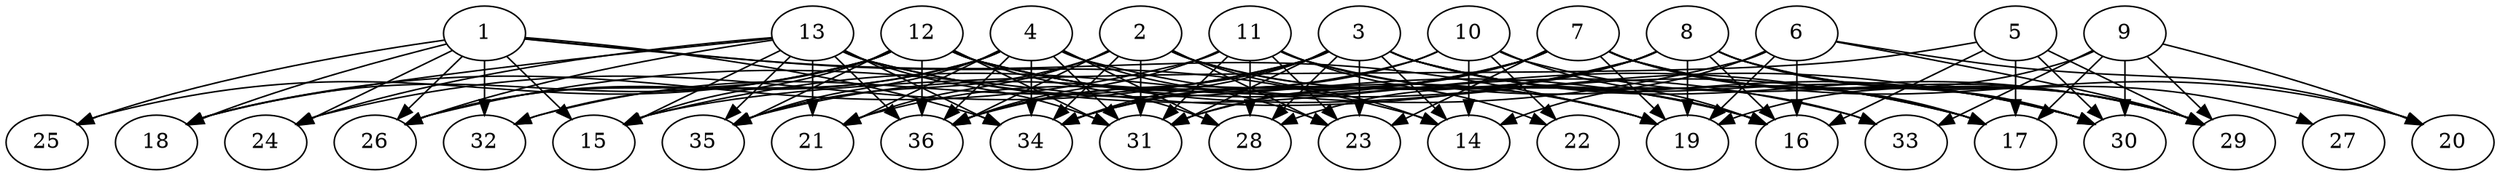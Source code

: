 // DAG (tier=3-complex, mode=compute, n=36, ccr=0.498, fat=0.793, density=0.608, regular=0.269, jump=0.298, mindata=1048576, maxdata=16777216)
// DAG automatically generated by daggen at Sun Aug 24 16:33:34 2025
// /home/ermia/Project/Environments/daggen/bin/daggen --dot --ccr 0.498 --fat 0.793 --regular 0.269 --density 0.608 --jump 0.298 --mindata 1048576 --maxdata 16777216 -n 36 
digraph G {
  1 [size="256150469139541000192", alpha="0.15", expect_size="128075234569770500096"]
  1 -> 14 [size ="322666162552832"]
  1 -> 15 [size ="322666162552832"]
  1 -> 18 [size ="322666162552832"]
  1 -> 19 [size ="322666162552832"]
  1 -> 24 [size ="322666162552832"]
  1 -> 25 [size ="322666162552832"]
  1 -> 26 [size ="322666162552832"]
  1 -> 32 [size ="322666162552832"]
  1 -> 34 [size ="322666162552832"]
  2 [size="1541496942274526838784", alpha="0.05", expect_size="770748471137263419392"]
  2 -> 14 [size ="1067542315532288"]
  2 -> 16 [size ="1067542315532288"]
  2 -> 19 [size ="1067542315532288"]
  2 -> 21 [size ="1067542315532288"]
  2 -> 23 [size ="1067542315532288"]
  2 -> 31 [size ="1067542315532288"]
  2 -> 34 [size ="1067542315532288"]
  2 -> 35 [size ="1067542315532288"]
  2 -> 36 [size ="1067542315532288"]
  3 [size="155729208135947124736", alpha="0.19", expect_size="77864604067973562368"]
  3 -> 14 [size ="231563463753728"]
  3 -> 17 [size ="231563463753728"]
  3 -> 23 [size ="231563463753728"]
  3 -> 24 [size ="231563463753728"]
  3 -> 28 [size ="231563463753728"]
  3 -> 29 [size ="231563463753728"]
  3 -> 30 [size ="231563463753728"]
  3 -> 31 [size ="231563463753728"]
  3 -> 32 [size ="231563463753728"]
  3 -> 33 [size ="231563463753728"]
  3 -> 34 [size ="231563463753728"]
  3 -> 36 [size ="231563463753728"]
  4 [size="3985543224934756864", alpha="0.04", expect_size="1992771612467378432"]
  4 -> 17 [size ="1893985584939008"]
  4 -> 21 [size ="1893985584939008"]
  4 -> 23 [size ="1893985584939008"]
  4 -> 26 [size ="1893985584939008"]
  4 -> 28 [size ="1893985584939008"]
  4 -> 31 [size ="1893985584939008"]
  4 -> 32 [size ="1893985584939008"]
  4 -> 34 [size ="1893985584939008"]
  4 -> 35 [size ="1893985584939008"]
  4 -> 36 [size ="1893985584939008"]
  5 [size="2475867215734093312", alpha="0.00", expect_size="1237933607867046656"]
  5 -> 15 [size ="896873057484800"]
  5 -> 16 [size ="896873057484800"]
  5 -> 17 [size ="896873057484800"]
  5 -> 29 [size ="896873057484800"]
  5 -> 30 [size ="896873057484800"]
  6 [size="114517280283469424", alpha="0.10", expect_size="57258640141734712"]
  6 -> 14 [size ="2005234004000768"]
  6 -> 15 [size ="2005234004000768"]
  6 -> 16 [size ="2005234004000768"]
  6 -> 19 [size ="2005234004000768"]
  6 -> 20 [size ="2005234004000768"]
  6 -> 29 [size ="2005234004000768"]
  7 [size="867019313540625334272", alpha="0.17", expect_size="433509656770312667136"]
  7 -> 17 [size ="727404251185152"]
  7 -> 19 [size ="727404251185152"]
  7 -> 20 [size ="727404251185152"]
  7 -> 23 [size ="727404251185152"]
  7 -> 29 [size ="727404251185152"]
  7 -> 30 [size ="727404251185152"]
  7 -> 31 [size ="727404251185152"]
  7 -> 34 [size ="727404251185152"]
  7 -> 35 [size ="727404251185152"]
  7 -> 36 [size ="727404251185152"]
  8 [size="1324612375664120", alpha="0.08", expect_size="662306187832060"]
  8 -> 16 [size ="23902029873152"]
  8 -> 19 [size ="23902029873152"]
  8 -> 26 [size ="23902029873152"]
  8 -> 27 [size ="23902029873152"]
  8 -> 28 [size ="23902029873152"]
  8 -> 29 [size ="23902029873152"]
  8 -> 30 [size ="23902029873152"]
  8 -> 31 [size ="23902029873152"]
  8 -> 34 [size ="23902029873152"]
  9 [size="2563918643206819938304", alpha="0.09", expect_size="1281959321603409969152"]
  9 -> 17 [size ="1498624450101248"]
  9 -> 19 [size ="1498624450101248"]
  9 -> 20 [size ="1498624450101248"]
  9 -> 29 [size ="1498624450101248"]
  9 -> 30 [size ="1498624450101248"]
  9 -> 33 [size ="1498624450101248"]
  10 [size="635275302028705792000", alpha="0.15", expect_size="317637651014352896000"]
  10 -> 14 [size ="591195747123200"]
  10 -> 16 [size ="591195747123200"]
  10 -> 21 [size ="591195747123200"]
  10 -> 22 [size ="591195747123200"]
  10 -> 29 [size ="591195747123200"]
  10 -> 34 [size ="591195747123200"]
  11 [size="63603586262905248", alpha="0.19", expect_size="31801793131452624"]
  11 -> 16 [size ="24129126268928"]
  11 -> 18 [size ="24129126268928"]
  11 -> 22 [size ="24129126268928"]
  11 -> 23 [size ="24129126268928"]
  11 -> 28 [size ="24129126268928"]
  11 -> 30 [size ="24129126268928"]
  11 -> 31 [size ="24129126268928"]
  11 -> 36 [size ="24129126268928"]
  12 [size="11851306540446848", alpha="0.05", expect_size="5925653270223424"]
  12 -> 15 [size ="978990894415872"]
  12 -> 18 [size ="978990894415872"]
  12 -> 19 [size ="978990894415872"]
  12 -> 25 [size ="978990894415872"]
  12 -> 26 [size ="978990894415872"]
  12 -> 28 [size ="978990894415872"]
  12 -> 30 [size ="978990894415872"]
  12 -> 31 [size ="978990894415872"]
  12 -> 33 [size ="978990894415872"]
  12 -> 35 [size ="978990894415872"]
  12 -> 36 [size ="978990894415872"]
  13 [size="127822757601974784", alpha="0.19", expect_size="63911378800987392"]
  13 -> 15 [size ="2195802374012928"]
  13 -> 16 [size ="2195802374012928"]
  13 -> 17 [size ="2195802374012928"]
  13 -> 18 [size ="2195802374012928"]
  13 -> 21 [size ="2195802374012928"]
  13 -> 24 [size ="2195802374012928"]
  13 -> 26 [size ="2195802374012928"]
  13 -> 31 [size ="2195802374012928"]
  13 -> 34 [size ="2195802374012928"]
  13 -> 35 [size ="2195802374012928"]
  13 -> 36 [size ="2195802374012928"]
  14 [size="1626770123518265088", alpha="0.06", expect_size="813385061759132544"]
  15 [size="1551356358157139968000", alpha="0.14", expect_size="775678179078569984000"]
  16 [size="3619493222047330304", alpha="0.11", expect_size="1809746611023665152"]
  17 [size="30016771722170484", alpha="0.05", expect_size="15008385861085242"]
  18 [size="5138232603213852672", alpha="0.00", expect_size="2569116301606926336"]
  19 [size="2214014036117760770048", alpha="0.08", expect_size="1107007018058880385024"]
  20 [size="1040674573362500608", alpha="0.15", expect_size="520337286681250304"]
  21 [size="1242938611087292", alpha="0.16", expect_size="621469305543646"]
  22 [size="79013953080483072", alpha="0.17", expect_size="39506976540241536"]
  23 [size="8813089353948241", alpha="0.15", expect_size="4406544676974120"]
  24 [size="234583225608423200", alpha="0.19", expect_size="117291612804211600"]
  25 [size="2478935623467633152", alpha="0.18", expect_size="1239467811733816576"]
  26 [size="21370158463320064000", alpha="0.17", expect_size="10685079231660032000"]
  27 [size="100484469279568544", alpha="0.13", expect_size="50242234639784272"]
  28 [size="130881721784612800", alpha="0.01", expect_size="65440860892306400"]
  29 [size="20713979514942800", alpha="0.00", expect_size="10356989757471400"]
  30 [size="68719476736000000000", alpha="0.04", expect_size="34359738368000000000"]
  31 [size="303165027811094720", alpha="0.09", expect_size="151582513905547360"]
  32 [size="24439899047220740096", alpha="0.01", expect_size="12219949523610370048"]
  33 [size="1159690106777370624000", alpha="0.14", expect_size="579845053388685312000"]
  34 [size="3378902225210071552", alpha="0.13", expect_size="1689451112605035776"]
  35 [size="1466102568326283657216", alpha="0.13", expect_size="733051284163141828608"]
  36 [size="2247053262437067259904", alpha="0.12", expect_size="1123526631218533629952"]
}